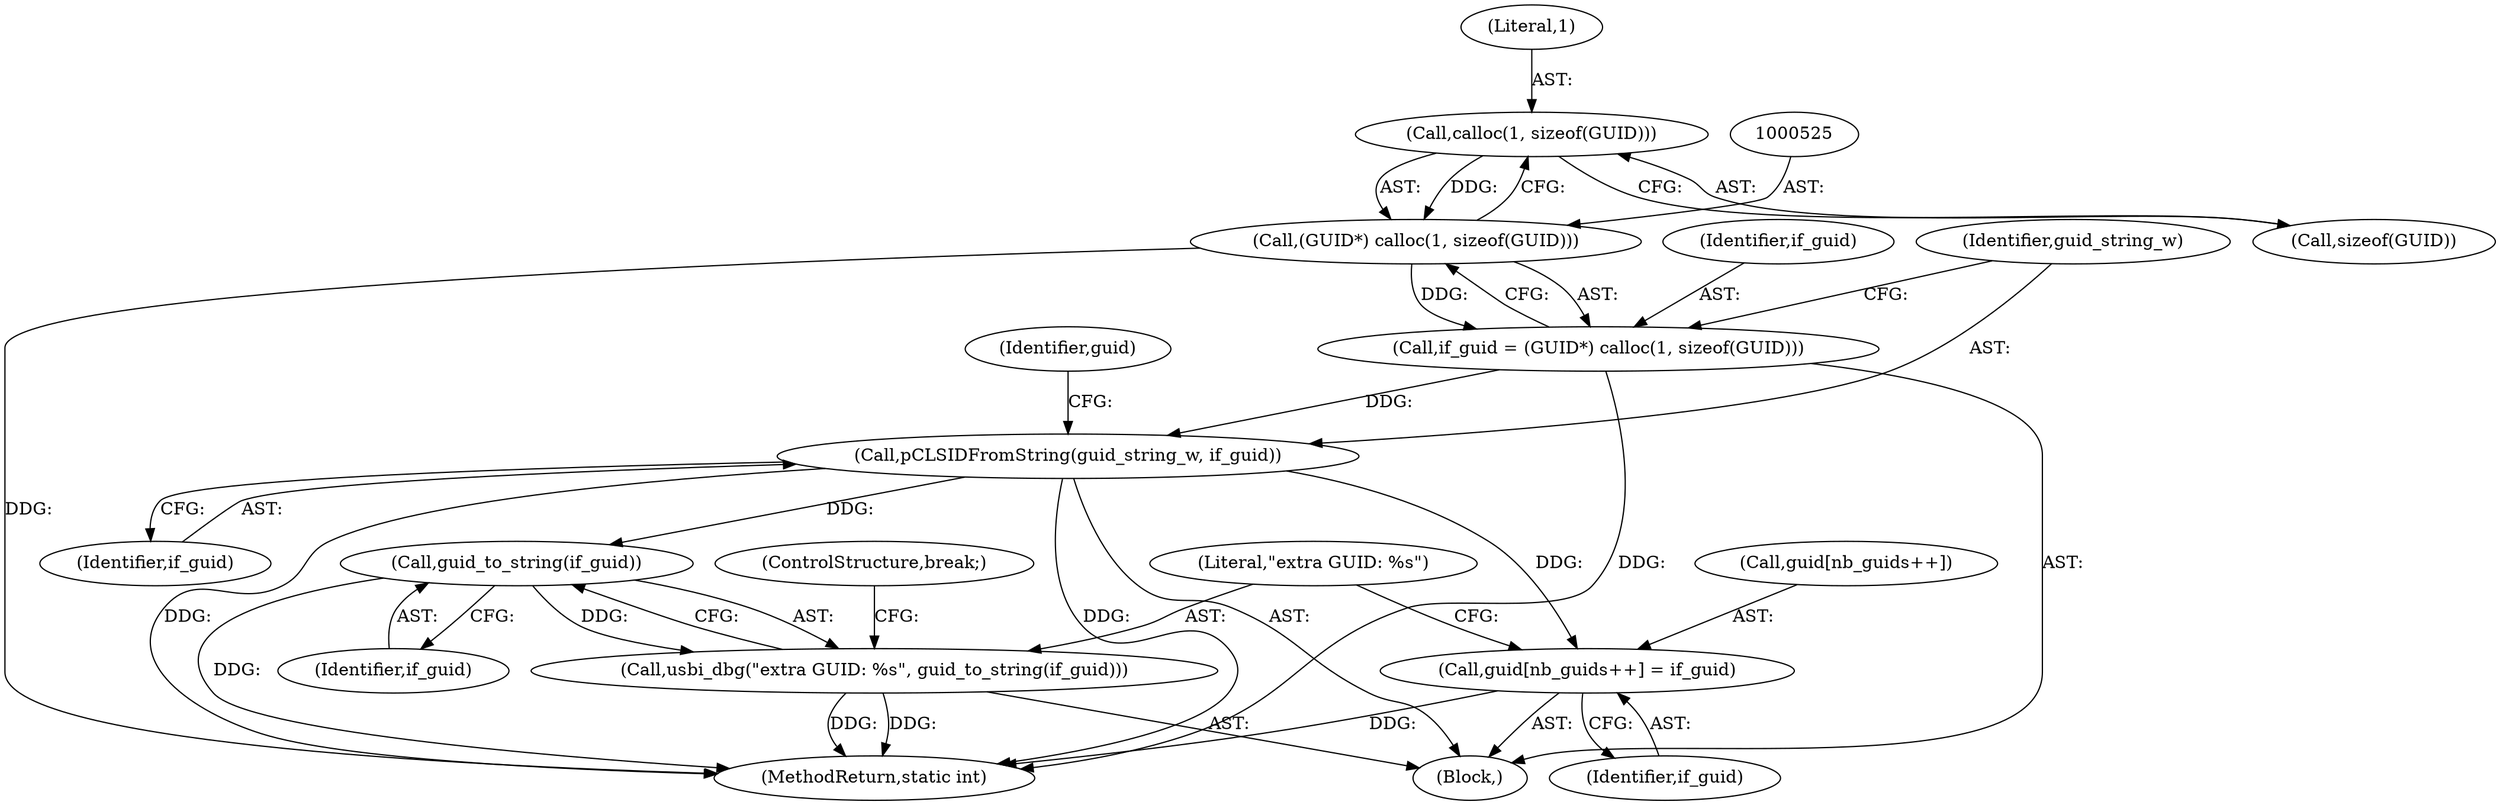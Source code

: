 digraph "0_Chrome_ac149a8d4371c0e01e0934fdd57b09e86f96b5b9_29@API" {
"1000526" [label="(Call,calloc(1, sizeof(GUID)))"];
"1000524" [label="(Call,(GUID*) calloc(1, sizeof(GUID)))"];
"1000522" [label="(Call,if_guid = (GUID*) calloc(1, sizeof(GUID)))"];
"1000530" [label="(Call,pCLSIDFromString(guid_string_w, if_guid))"];
"1000533" [label="(Call,guid[nb_guids++] = if_guid)"];
"1000541" [label="(Call,guid_to_string(if_guid))"];
"1000539" [label="(Call,usbi_dbg(\"extra GUID: %s\", guid_to_string(if_guid)))"];
"1000526" [label="(Call,calloc(1, sizeof(GUID)))"];
"1000532" [label="(Identifier,if_guid)"];
"1000541" [label="(Call,guid_to_string(if_guid))"];
"1000523" [label="(Identifier,if_guid)"];
"1000535" [label="(Identifier,guid)"];
"1000524" [label="(Call,(GUID*) calloc(1, sizeof(GUID)))"];
"1000542" [label="(Identifier,if_guid)"];
"1000534" [label="(Call,guid[nb_guids++])"];
"1000531" [label="(Identifier,guid_string_w)"];
"1000528" [label="(Call,sizeof(GUID))"];
"1000522" [label="(Call,if_guid = (GUID*) calloc(1, sizeof(GUID)))"];
"1001033" [label="(MethodReturn,static int)"];
"1000530" [label="(Call,pCLSIDFromString(guid_string_w, if_guid))"];
"1000538" [label="(Identifier,if_guid)"];
"1000539" [label="(Call,usbi_dbg(\"extra GUID: %s\", guid_to_string(if_guid)))"];
"1000511" [label="(Block,)"];
"1000543" [label="(ControlStructure,break;)"];
"1000540" [label="(Literal,\"extra GUID: %s\")"];
"1000527" [label="(Literal,1)"];
"1000533" [label="(Call,guid[nb_guids++] = if_guid)"];
"1000526" -> "1000524"  [label="AST: "];
"1000526" -> "1000528"  [label="CFG: "];
"1000527" -> "1000526"  [label="AST: "];
"1000528" -> "1000526"  [label="AST: "];
"1000524" -> "1000526"  [label="CFG: "];
"1000526" -> "1000524"  [label="DDG: "];
"1000524" -> "1000522"  [label="AST: "];
"1000525" -> "1000524"  [label="AST: "];
"1000522" -> "1000524"  [label="CFG: "];
"1000524" -> "1001033"  [label="DDG: "];
"1000524" -> "1000522"  [label="DDG: "];
"1000522" -> "1000511"  [label="AST: "];
"1000523" -> "1000522"  [label="AST: "];
"1000531" -> "1000522"  [label="CFG: "];
"1000522" -> "1001033"  [label="DDG: "];
"1000522" -> "1000530"  [label="DDG: "];
"1000530" -> "1000511"  [label="AST: "];
"1000530" -> "1000532"  [label="CFG: "];
"1000531" -> "1000530"  [label="AST: "];
"1000532" -> "1000530"  [label="AST: "];
"1000535" -> "1000530"  [label="CFG: "];
"1000530" -> "1001033"  [label="DDG: "];
"1000530" -> "1001033"  [label="DDG: "];
"1000530" -> "1000533"  [label="DDG: "];
"1000530" -> "1000541"  [label="DDG: "];
"1000533" -> "1000511"  [label="AST: "];
"1000533" -> "1000538"  [label="CFG: "];
"1000534" -> "1000533"  [label="AST: "];
"1000538" -> "1000533"  [label="AST: "];
"1000540" -> "1000533"  [label="CFG: "];
"1000533" -> "1001033"  [label="DDG: "];
"1000541" -> "1000539"  [label="AST: "];
"1000541" -> "1000542"  [label="CFG: "];
"1000542" -> "1000541"  [label="AST: "];
"1000539" -> "1000541"  [label="CFG: "];
"1000541" -> "1001033"  [label="DDG: "];
"1000541" -> "1000539"  [label="DDG: "];
"1000539" -> "1000511"  [label="AST: "];
"1000540" -> "1000539"  [label="AST: "];
"1000543" -> "1000539"  [label="CFG: "];
"1000539" -> "1001033"  [label="DDG: "];
"1000539" -> "1001033"  [label="DDG: "];
}
